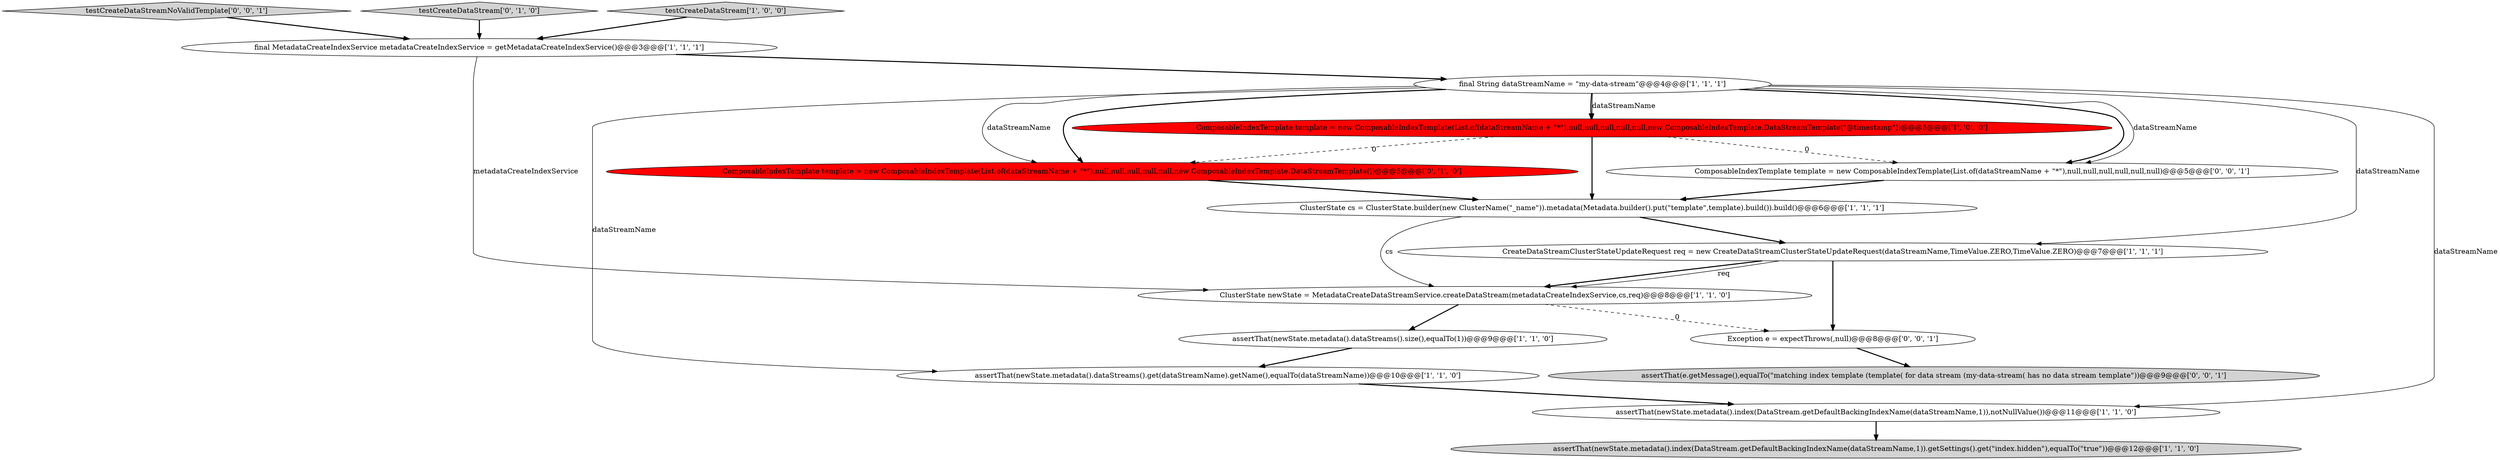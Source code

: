 digraph {
14 [style = filled, label = "Exception e = expectThrows(,null)@@@8@@@['0', '0', '1']", fillcolor = white, shape = ellipse image = "AAA0AAABBB3BBB"];
15 [style = filled, label = "testCreateDataStreamNoValidTemplate['0', '0', '1']", fillcolor = lightgray, shape = diamond image = "AAA0AAABBB3BBB"];
1 [style = filled, label = "ClusterState newState = MetadataCreateDataStreamService.createDataStream(metadataCreateIndexService,cs,req)@@@8@@@['1', '1', '0']", fillcolor = white, shape = ellipse image = "AAA0AAABBB1BBB"];
13 [style = filled, label = "ComposableIndexTemplate template = new ComposableIndexTemplate(List.of(dataStreamName + \"*\"),null,null,null,null,null,null)@@@5@@@['0', '0', '1']", fillcolor = white, shape = ellipse image = "AAA0AAABBB3BBB"];
10 [style = filled, label = "ClusterState cs = ClusterState.builder(new ClusterName(\"_name\")).metadata(Metadata.builder().put(\"template\",template).build()).build()@@@6@@@['1', '1', '1']", fillcolor = white, shape = ellipse image = "AAA0AAABBB1BBB"];
5 [style = filled, label = "CreateDataStreamClusterStateUpdateRequest req = new CreateDataStreamClusterStateUpdateRequest(dataStreamName,TimeValue.ZERO,TimeValue.ZERO)@@@7@@@['1', '1', '1']", fillcolor = white, shape = ellipse image = "AAA0AAABBB1BBB"];
4 [style = filled, label = "final String dataStreamName = \"my-data-stream\"@@@4@@@['1', '1', '1']", fillcolor = white, shape = ellipse image = "AAA0AAABBB1BBB"];
2 [style = filled, label = "assertThat(newState.metadata().dataStreams().size(),equalTo(1))@@@9@@@['1', '1', '0']", fillcolor = white, shape = ellipse image = "AAA0AAABBB1BBB"];
9 [style = filled, label = "assertThat(newState.metadata().index(DataStream.getDefaultBackingIndexName(dataStreamName,1)),notNullValue())@@@11@@@['1', '1', '0']", fillcolor = white, shape = ellipse image = "AAA0AAABBB1BBB"];
11 [style = filled, label = "testCreateDataStream['0', '1', '0']", fillcolor = lightgray, shape = diamond image = "AAA0AAABBB2BBB"];
6 [style = filled, label = "assertThat(newState.metadata().index(DataStream.getDefaultBackingIndexName(dataStreamName,1)).getSettings().get(\"index.hidden\"),equalTo(\"true\"))@@@12@@@['1', '1', '0']", fillcolor = lightgray, shape = ellipse image = "AAA0AAABBB1BBB"];
12 [style = filled, label = "ComposableIndexTemplate template = new ComposableIndexTemplate(List.of(dataStreamName + \"*\"),null,null,null,null,null,new ComposableIndexTemplate.DataStreamTemplate())@@@5@@@['0', '1', '0']", fillcolor = red, shape = ellipse image = "AAA1AAABBB2BBB"];
7 [style = filled, label = "assertThat(newState.metadata().dataStreams().get(dataStreamName).getName(),equalTo(dataStreamName))@@@10@@@['1', '1', '0']", fillcolor = white, shape = ellipse image = "AAA0AAABBB1BBB"];
16 [style = filled, label = "assertThat(e.getMessage(),equalTo(\"matching index template (template( for data stream (my-data-stream( has no data stream template\"))@@@9@@@['0', '0', '1']", fillcolor = lightgray, shape = ellipse image = "AAA0AAABBB3BBB"];
0 [style = filled, label = "final MetadataCreateIndexService metadataCreateIndexService = getMetadataCreateIndexService()@@@3@@@['1', '1', '1']", fillcolor = white, shape = ellipse image = "AAA0AAABBB1BBB"];
3 [style = filled, label = "testCreateDataStream['1', '0', '0']", fillcolor = lightgray, shape = diamond image = "AAA0AAABBB1BBB"];
8 [style = filled, label = "ComposableIndexTemplate template = new ComposableIndexTemplate(List.of(dataStreamName + \"*\"),null,null,null,null,null,new ComposableIndexTemplate.DataStreamTemplate(\"@timestamp\"))@@@5@@@['1', '0', '0']", fillcolor = red, shape = ellipse image = "AAA1AAABBB1BBB"];
14->16 [style = bold, label=""];
13->10 [style = bold, label=""];
8->10 [style = bold, label=""];
1->14 [style = dashed, label="0"];
4->5 [style = solid, label="dataStreamName"];
4->13 [style = bold, label=""];
4->13 [style = solid, label="dataStreamName"];
4->12 [style = solid, label="dataStreamName"];
8->12 [style = dashed, label="0"];
5->14 [style = bold, label=""];
3->0 [style = bold, label=""];
9->6 [style = bold, label=""];
8->13 [style = dashed, label="0"];
7->9 [style = bold, label=""];
5->1 [style = bold, label=""];
12->10 [style = bold, label=""];
11->0 [style = bold, label=""];
5->1 [style = solid, label="req"];
10->5 [style = bold, label=""];
10->1 [style = solid, label="cs"];
0->4 [style = bold, label=""];
0->1 [style = solid, label="metadataCreateIndexService"];
15->0 [style = bold, label=""];
4->12 [style = bold, label=""];
4->8 [style = bold, label=""];
1->2 [style = bold, label=""];
4->7 [style = solid, label="dataStreamName"];
2->7 [style = bold, label=""];
4->9 [style = solid, label="dataStreamName"];
4->8 [style = solid, label="dataStreamName"];
}

